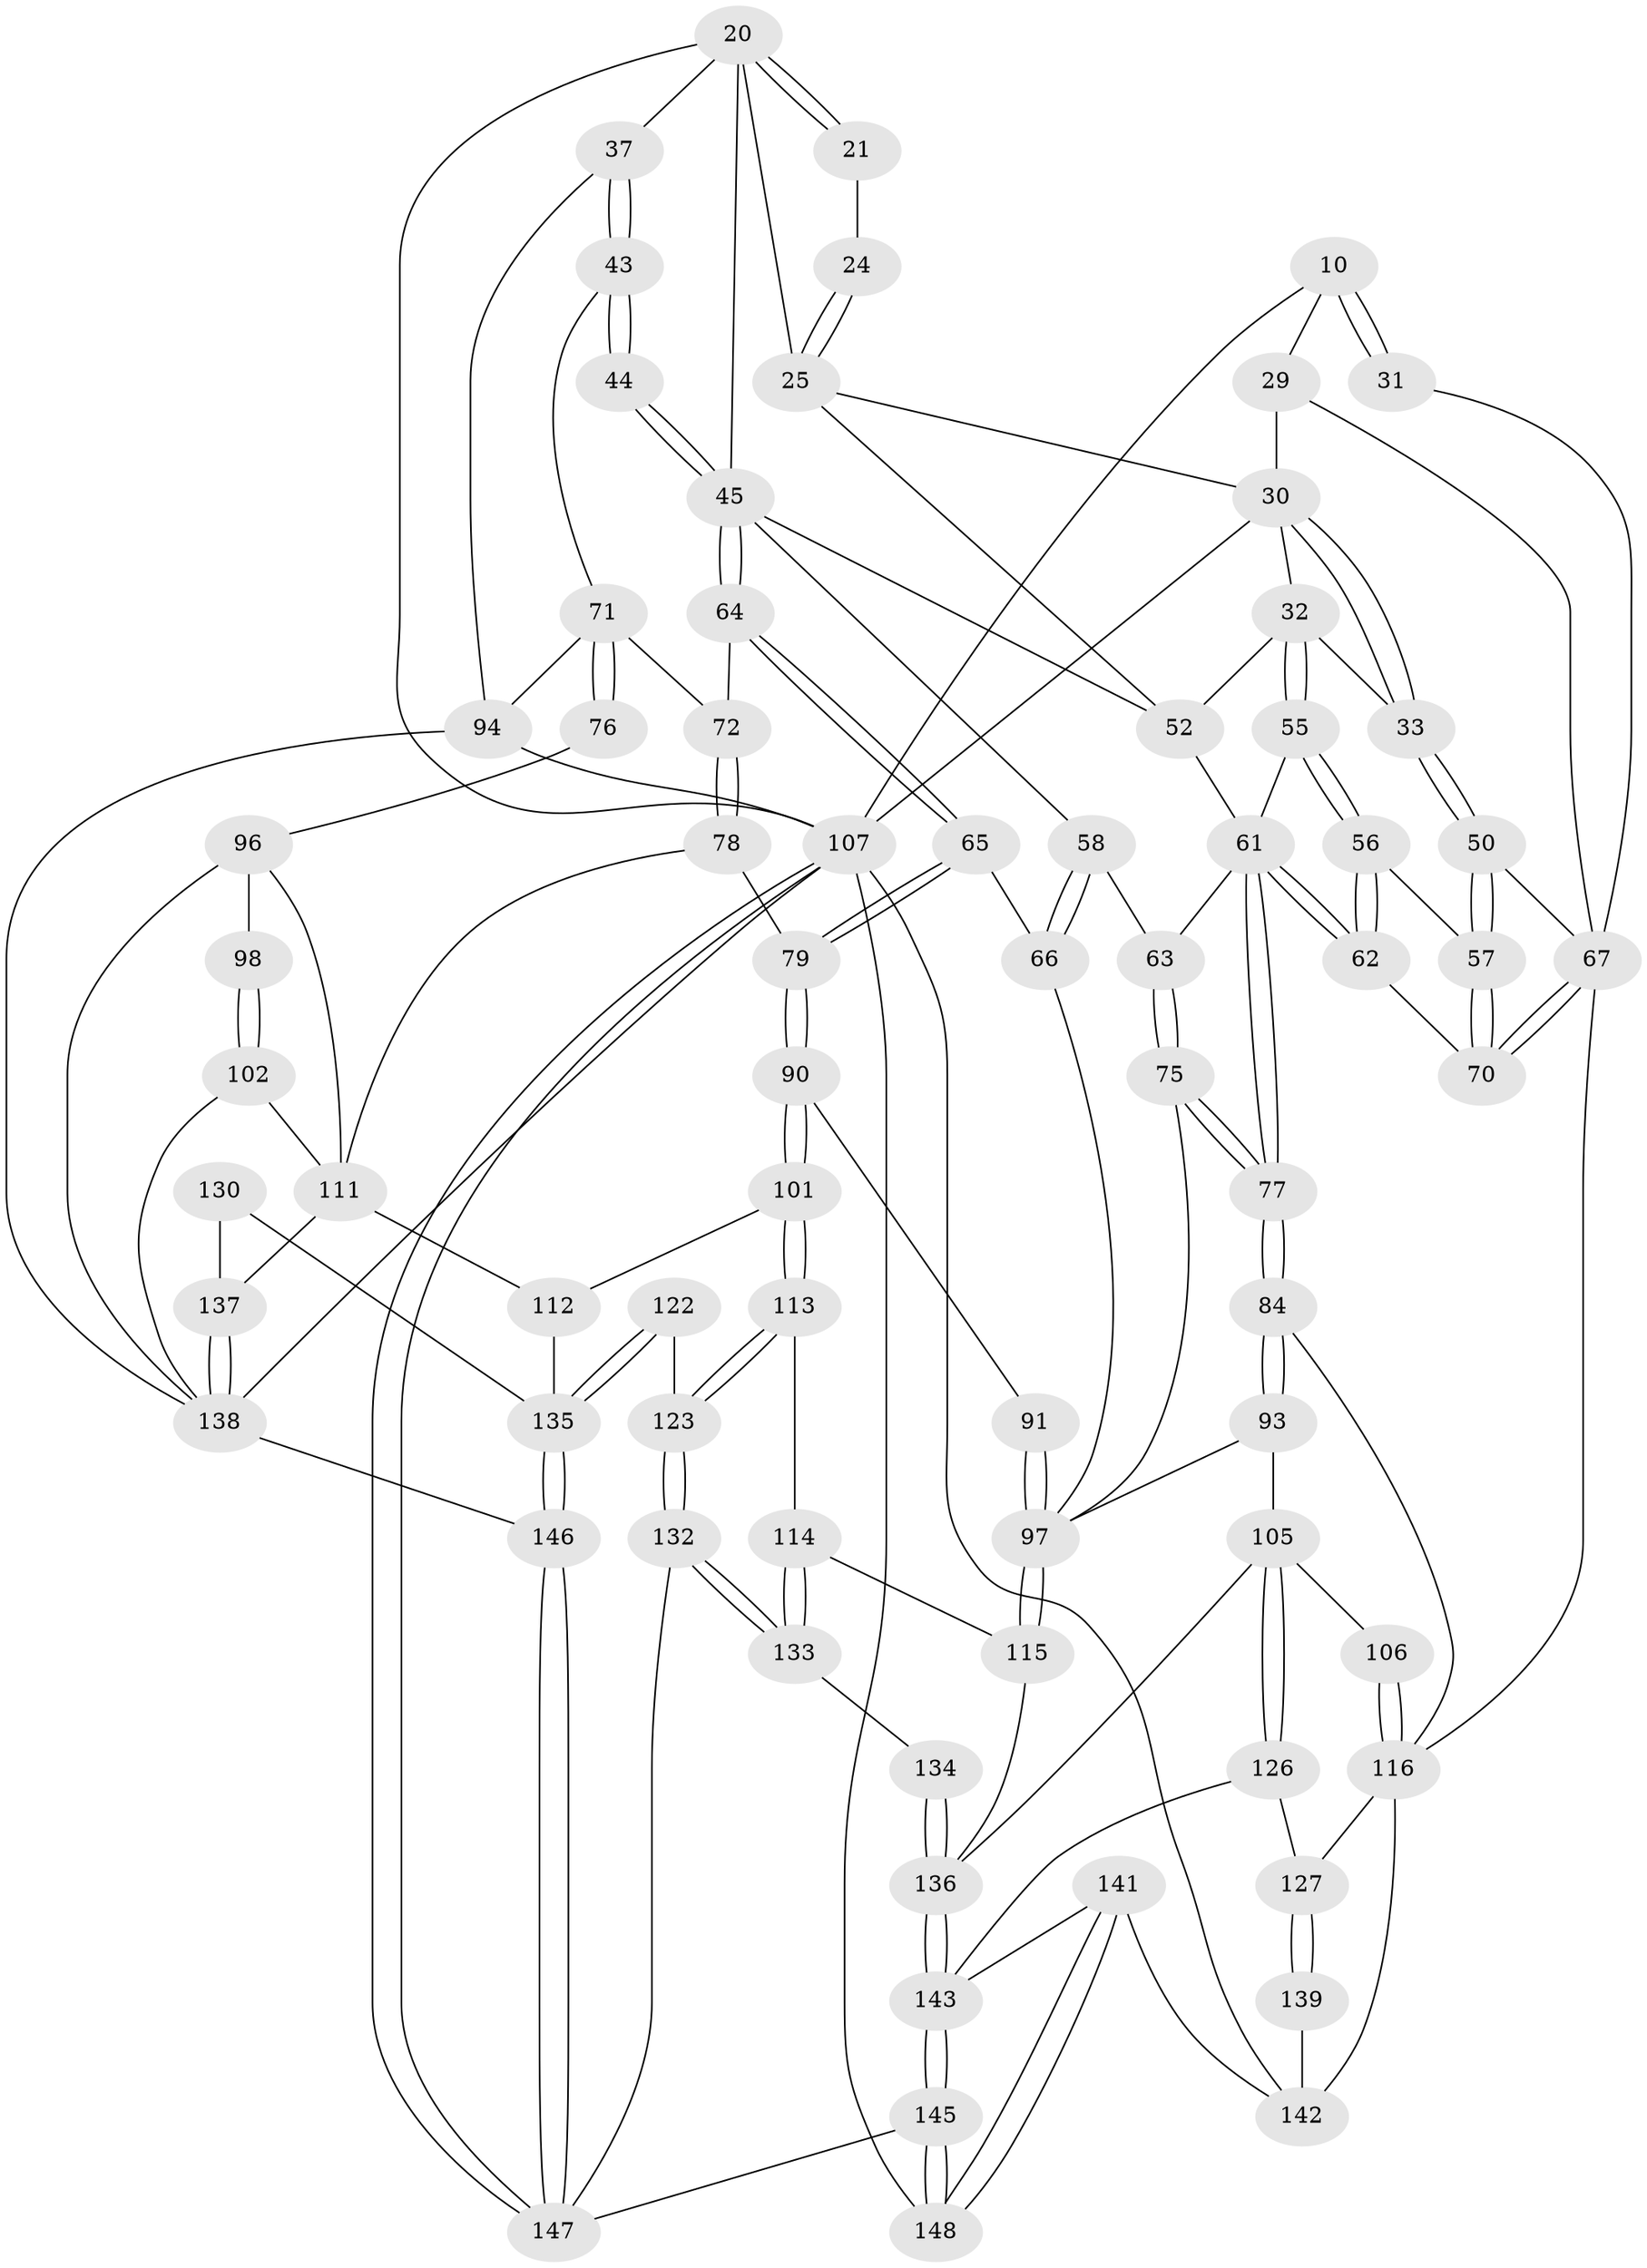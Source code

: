 // original degree distribution, {3: 0.013513513513513514, 4: 0.21621621621621623, 6: 0.20270270270270271, 5: 0.5675675675675675}
// Generated by graph-tools (version 1.1) at 2025/05/03/04/25 22:05:19]
// undirected, 74 vertices, 172 edges
graph export_dot {
graph [start="1"]
  node [color=gray90,style=filled];
  10 [pos="+0.0905013175275242+0.06362309773798226",super="+6"];
  20 [pos="+0.5464823292580725+0.17338507679484527",super="+19+18+12"];
  21 [pos="+0.5184253205017395+0.15557142874456495"];
  24 [pos="+0.43121875852121044+0.14164986985857186"];
  25 [pos="+0.37685729121560224+0.18766535666161024",super="+14+13"];
  29 [pos="+0.08387002839997264+0.1478641909978043",super="+9"];
  30 [pos="+0.09678105377281641+0.15850074471960057",super="+23+8+22"];
  31 [pos="+0+0"];
  32 [pos="+0.23864242879461472+0.22703224167485223",super="+28"];
  33 [pos="+0.14033396981699706+0.21083784605202405"];
  37 [pos="+0.7568568750809143+0.08224709134134926",super="+17"];
  43 [pos="+0.7247464655939849+0.19801010932152072",super="+42"];
  44 [pos="+0.6624711339938634+0.3001847956578257"];
  45 [pos="+0.6408675990898822+0.3168916913915262",super="+34+35+36"];
  50 [pos="+0.12890936079377535+0.2670079749865979"];
  52 [pos="+0.32789367208840947+0.305369959040849",super="+27"];
  55 [pos="+0.24719456308557075+0.28583982672655595"];
  56 [pos="+0.23907869494873255+0.30105204743877706"];
  57 [pos="+0.17353473898419594+0.35327971475104286"];
  58 [pos="+0.43702630312579205+0.32191791814364606"];
  61 [pos="+0.2622504014222465+0.45725413547859417",super="+60+54"];
  62 [pos="+0.24302864324746326+0.4443710514190439"];
  63 [pos="+0.3211064104088451+0.40283627451154636",super="+59"];
  64 [pos="+0.6342710799743789+0.3539790830169321"];
  65 [pos="+0.5425514484096249+0.42676200272951864"];
  66 [pos="+0.5135836115507686+0.4343105998764978"];
  67 [pos="+0.057016458088294+0.436673328400461",super="+51+47+46"];
  70 [pos="+0.17485905208932565+0.4139749165467142"];
  71 [pos="+0.8801890057435713+0.3743503571602687",super="+49"];
  72 [pos="+0.744361017763723+0.4400998683046595"];
  75 [pos="+0.29289635726708757+0.465962831823698"];
  76 [pos="+0.9814812670777454+0.43246038496646994"];
  77 [pos="+0.27726096627550206+0.4700166207031211"];
  78 [pos="+0.7394613713456241+0.5577670455426059"];
  79 [pos="+0.6614449910946814+0.5590891086281032"];
  84 [pos="+0.2541871921549455+0.5251917990368343"];
  90 [pos="+0.5654322340470413+0.6395562434325839"];
  91 [pos="+0.5007305307455977+0.5567243523909658"];
  93 [pos="+0.3113019921233303+0.6669386437674675"];
  94 [pos="+1+0.82201049431945",super="+48+39"];
  96 [pos="+0.975472729024862+0.6494964013053328",super="+81"];
  97 [pos="+0.3733111341512642+0.692874568922285",super="+92+73"];
  98 [pos="+0.9389137571385504+0.6352270073793874"];
  101 [pos="+0.5641726957690419+0.672993578904928"];
  102 [pos="+0.8669704436017673+0.6839445399439305"];
  105 [pos="+0.17997095356352202+0.7052687387917758",super="+104"];
  106 [pos="+0.17668859511492335+0.7000529941007682"];
  107 [pos="+1+1",super="+7+89"];
  111 [pos="+0.8156402974413663+0.7086616051622082",super="+103"];
  112 [pos="+0.7738274850853651+0.7269123506890302",super="+100"];
  113 [pos="+0.5289188509889273+0.7116581273725292"];
  114 [pos="+0.4987516460910108+0.7164021216860659"];
  115 [pos="+0.3822183947969518+0.7067534246889868"];
  116 [pos="+0+0.6941176668858647",super="+86+85"];
  122 [pos="+0.5970828386015641+0.8447608688711692"];
  123 [pos="+0.5793621714404488+0.8477430132295034"];
  126 [pos="+0.14495754328264607+0.7755827902787036"];
  127 [pos="+0.11822160553227937+0.7916585821027031"];
  130 [pos="+0.7696962378212088+0.8795493107764012"];
  132 [pos="+0.5411363084990043+0.8952970595935335"];
  133 [pos="+0.4656989016169647+0.8479860175297749"];
  134 [pos="+0.3873506811736565+0.8348694987694145"];
  135 [pos="+0.747199147368913+0.8991940948150207",super="+131+120+121"];
  136 [pos="+0.3358503207157068+0.9143512209610908",super="+128+125+124"];
  137 [pos="+0.8966251103384947+0.8827758784851707",super="+119"];
  138 [pos="+0.9498864253743392+0.9103228350410102",super="+108+117"];
  139 [pos="+0.09201399523226592+0.8759572781838844"];
  141 [pos="+0.13126360747908486+0.9426560549163665"];
  142 [pos="+0.10988169532796613+0.9111449995696143",super="+88+87"];
  143 [pos="+0.33771367620407045+0.9516598315610902",super="+140+129"];
  145 [pos="+0.4250400627992816+1"];
  146 [pos="+0.7417500126228184+1"];
  147 [pos="+0.686914227621627+1",super="+144"];
  148 [pos="+0.0775323737289654+1"];
  10 -- 31 [weight=2];
  10 -- 31;
  10 -- 107 [weight=2];
  10 -- 29;
  20 -- 21 [weight=2];
  20 -- 21;
  20 -- 37 [weight=2];
  20 -- 45;
  20 -- 25;
  20 -- 107;
  21 -- 24;
  24 -- 25 [weight=2];
  24 -- 25;
  25 -- 30;
  25 -- 52;
  29 -- 30 [weight=2];
  29 -- 67;
  30 -- 33;
  30 -- 33;
  30 -- 107 [weight=2];
  30 -- 32;
  31 -- 67;
  32 -- 33;
  32 -- 55;
  32 -- 55;
  32 -- 52;
  33 -- 50;
  33 -- 50;
  37 -- 43;
  37 -- 43;
  37 -- 94;
  43 -- 44 [weight=2];
  43 -- 44;
  43 -- 71;
  44 -- 45;
  44 -- 45;
  45 -- 64;
  45 -- 64;
  45 -- 58;
  45 -- 52 [weight=2];
  50 -- 57;
  50 -- 57;
  50 -- 67;
  52 -- 61;
  55 -- 56;
  55 -- 56;
  55 -- 61;
  56 -- 57;
  56 -- 62;
  56 -- 62;
  57 -- 70;
  57 -- 70;
  58 -- 66;
  58 -- 66;
  58 -- 63;
  61 -- 62;
  61 -- 62;
  61 -- 77;
  61 -- 77;
  61 -- 63 [weight=2];
  62 -- 70;
  63 -- 75;
  63 -- 75;
  64 -- 65;
  64 -- 65;
  64 -- 72;
  65 -- 66;
  65 -- 79;
  65 -- 79;
  66 -- 97;
  67 -- 70;
  67 -- 70;
  67 -- 116 [weight=2];
  71 -- 72;
  71 -- 76 [weight=2];
  71 -- 76;
  71 -- 94 [weight=2];
  72 -- 78;
  72 -- 78;
  75 -- 77;
  75 -- 77;
  75 -- 97;
  76 -- 96;
  77 -- 84;
  77 -- 84;
  78 -- 79;
  78 -- 111;
  79 -- 90;
  79 -- 90;
  84 -- 93;
  84 -- 93;
  84 -- 116;
  90 -- 91;
  90 -- 101;
  90 -- 101;
  91 -- 97 [weight=2];
  91 -- 97;
  93 -- 97;
  93 -- 105;
  94 -- 107 [weight=2];
  94 -- 138 [weight=2];
  96 -- 98 [weight=2];
  96 -- 111;
  96 -- 138;
  97 -- 115;
  97 -- 115;
  98 -- 102;
  98 -- 102;
  101 -- 113;
  101 -- 113;
  101 -- 112;
  102 -- 111;
  102 -- 138;
  105 -- 106;
  105 -- 126;
  105 -- 126;
  105 -- 136;
  106 -- 116 [weight=2];
  106 -- 116;
  107 -- 147;
  107 -- 147;
  107 -- 148;
  107 -- 138;
  107 -- 142;
  111 -- 112 [weight=2];
  111 -- 137;
  112 -- 135 [weight=2];
  113 -- 114;
  113 -- 123;
  113 -- 123;
  114 -- 115;
  114 -- 133;
  114 -- 133;
  115 -- 136;
  116 -- 127;
  116 -- 142;
  122 -- 123;
  122 -- 135 [weight=2];
  122 -- 135;
  123 -- 132;
  123 -- 132;
  126 -- 127;
  126 -- 143;
  127 -- 139;
  127 -- 139;
  130 -- 137 [weight=2];
  130 -- 135;
  132 -- 133;
  132 -- 133;
  132 -- 147;
  133 -- 134;
  134 -- 136 [weight=2];
  134 -- 136;
  135 -- 146;
  135 -- 146;
  136 -- 143 [weight=2];
  136 -- 143;
  137 -- 138 [weight=2];
  137 -- 138;
  138 -- 146;
  139 -- 142 [weight=2];
  141 -- 142;
  141 -- 148;
  141 -- 148;
  141 -- 143;
  143 -- 145;
  143 -- 145;
  145 -- 148;
  145 -- 148;
  145 -- 147;
  146 -- 147;
  146 -- 147;
}
